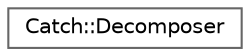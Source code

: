 digraph "Graphical Class Hierarchy"
{
 // LATEX_PDF_SIZE
  bgcolor="transparent";
  edge [fontname=Helvetica,fontsize=10,labelfontname=Helvetica,labelfontsize=10];
  node [fontname=Helvetica,fontsize=10,shape=box,height=0.2,width=0.4];
  rankdir="LR";
  Node0 [label="Catch::Decomposer",height=0.2,width=0.4,color="grey40", fillcolor="white", style="filled",URL="$struct_catch_1_1_decomposer.html",tooltip=" "];
}
